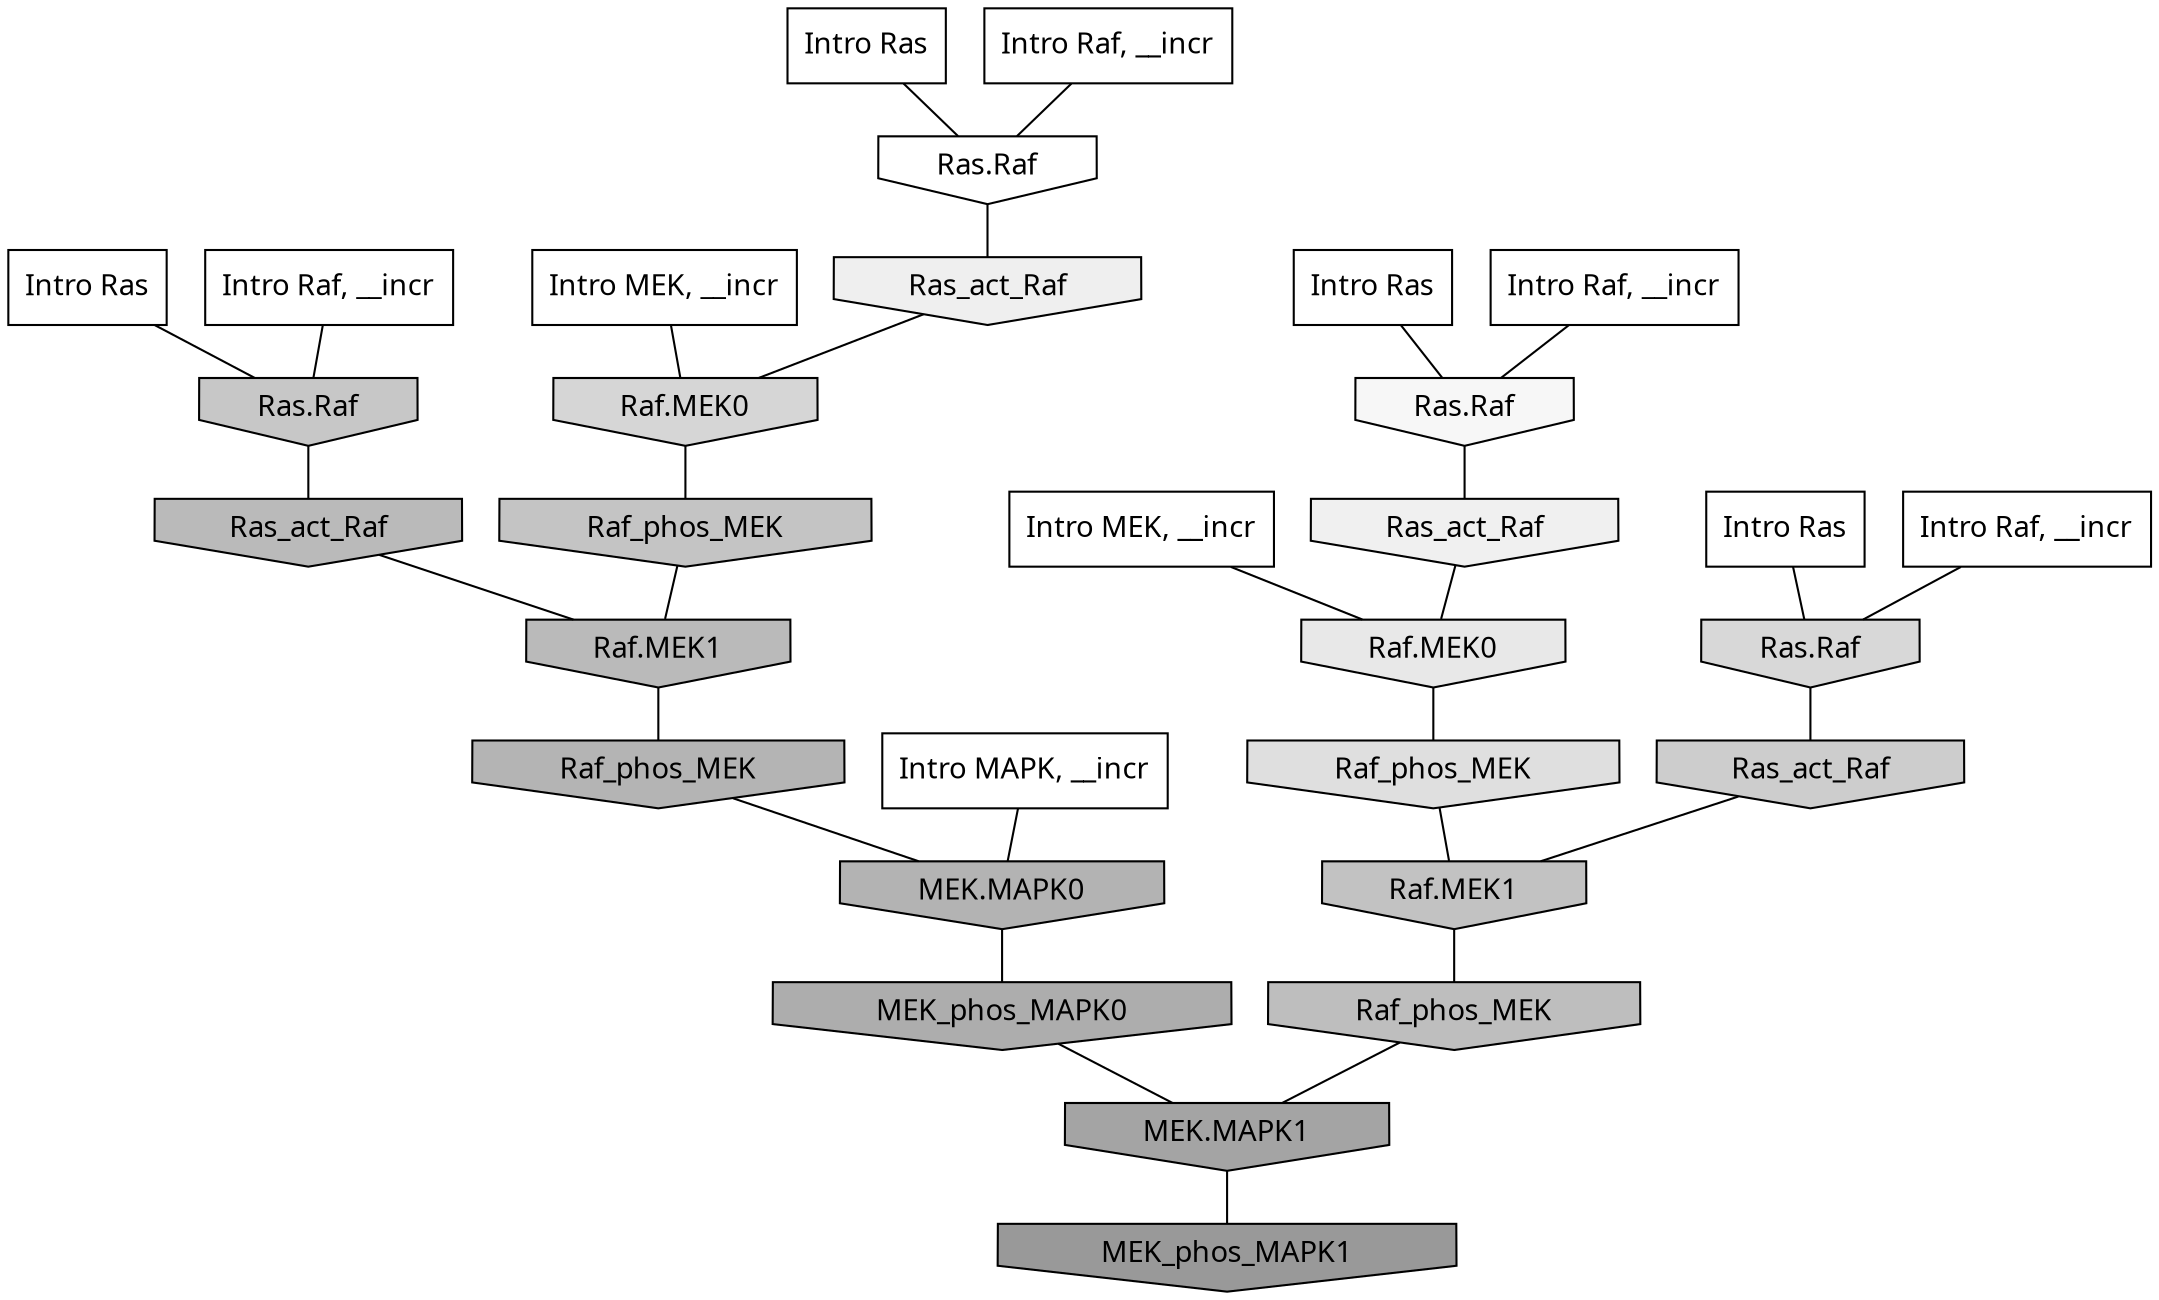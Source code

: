 digraph G{
  rankdir="TB";
  ranksep=0.30;
  node [fontname="CMU Serif"];
  edge [fontname="CMU Serif"];
  
  16 [label="Intro Ras", shape=rectangle, style=filled, fillcolor="0.000 0.000 1.000"]
  
  25 [label="Intro Ras", shape=rectangle, style=filled, fillcolor="0.000 0.000 1.000"]
  
  31 [label="Intro Ras", shape=rectangle, style=filled, fillcolor="0.000 0.000 1.000"]
  
  79 [label="Intro Ras", shape=rectangle, style=filled, fillcolor="0.000 0.000 1.000"]
  
  265 [label="Intro Raf, __incr", shape=rectangle, style=filled, fillcolor="0.000 0.000 1.000"]
  
  271 [label="Intro Raf, __incr", shape=rectangle, style=filled, fillcolor="0.000 0.000 1.000"]
  
  505 [label="Intro Raf, __incr", shape=rectangle, style=filled, fillcolor="0.000 0.000 1.000"]
  
  1010 [label="Intro Raf, __incr", shape=rectangle, style=filled, fillcolor="0.000 0.000 1.000"]
  
  1576 [label="Intro MEK, __incr", shape=rectangle, style=filled, fillcolor="0.000 0.000 1.000"]
  
  1712 [label="Intro MEK, __incr", shape=rectangle, style=filled, fillcolor="0.000 0.000 1.000"]
  
  2129 [label="Intro MAPK, __incr", shape=rectangle, style=filled, fillcolor="0.000 0.000 1.000"]
  
  3296 [label="Ras.Raf", shape=invhouse, style=filled, fillcolor="0.000 0.000 1.000"]
  
  3514 [label="Ras.Raf", shape=invhouse, style=filled, fillcolor="0.000 0.000 0.967"]
  
  3801 [label="Ras_act_Raf", shape=invhouse, style=filled, fillcolor="0.000 0.000 0.939"]
  
  3826 [label="Ras_act_Raf", shape=invhouse, style=filled, fillcolor="0.000 0.000 0.937"]
  
  4265 [label="Raf.MEK0", shape=invhouse, style=filled, fillcolor="0.000 0.000 0.909"]
  
  4829 [label="Raf_phos_MEK", shape=invhouse, style=filled, fillcolor="0.000 0.000 0.873"]
  
  5292 [label="Ras.Raf", shape=invhouse, style=filled, fillcolor="0.000 0.000 0.845"]
  
  5443 [label="Raf.MEK0", shape=invhouse, style=filled, fillcolor="0.000 0.000 0.837"]
  
  6044 [label="Ras_act_Raf", shape=invhouse, style=filled, fillcolor="0.000 0.000 0.804"]
  
  6574 [label="Ras.Raf", shape=invhouse, style=filled, fillcolor="0.000 0.000 0.781"]
  
  6987 [label="Raf_phos_MEK", shape=invhouse, style=filled, fillcolor="0.000 0.000 0.766"]
  
  7219 [label="Raf.MEK1", shape=invhouse, style=filled, fillcolor="0.000 0.000 0.758"]
  
  7681 [label="Raf_phos_MEK", shape=invhouse, style=filled, fillcolor="0.000 0.000 0.744"]
  
  8229 [label="Ras_act_Raf", shape=invhouse, style=filled, fillcolor="0.000 0.000 0.728"]
  
  8239 [label="Raf.MEK1", shape=invhouse, style=filled, fillcolor="0.000 0.000 0.728"]
  
  8972 [label="Raf_phos_MEK", shape=invhouse, style=filled, fillcolor="0.000 0.000 0.705"]
  
  9026 [label="MEK.MAPK0", shape=invhouse, style=filled, fillcolor="0.000 0.000 0.703"]
  
  10305 [label="MEK_phos_MAPK0", shape=invhouse, style=filled, fillcolor="0.000 0.000 0.676"]
  
  12153 [label="MEK.MAPK1", shape=invhouse, style=filled, fillcolor="0.000 0.000 0.641"]
  
  14965 [label="MEK_phos_MAPK1", shape=invhouse, style=filled, fillcolor="0.000 0.000 0.600"]
  
  
  12153 -> 14965 [dir=none, color="0.000 0.000 0.000"] 
  10305 -> 12153 [dir=none, color="0.000 0.000 0.000"] 
  9026 -> 10305 [dir=none, color="0.000 0.000 0.000"] 
  8972 -> 9026 [dir=none, color="0.000 0.000 0.000"] 
  8239 -> 8972 [dir=none, color="0.000 0.000 0.000"] 
  8229 -> 8239 [dir=none, color="0.000 0.000 0.000"] 
  7681 -> 12153 [dir=none, color="0.000 0.000 0.000"] 
  7219 -> 7681 [dir=none, color="0.000 0.000 0.000"] 
  6987 -> 8239 [dir=none, color="0.000 0.000 0.000"] 
  6574 -> 8229 [dir=none, color="0.000 0.000 0.000"] 
  6044 -> 7219 [dir=none, color="0.000 0.000 0.000"] 
  5443 -> 6987 [dir=none, color="0.000 0.000 0.000"] 
  5292 -> 6044 [dir=none, color="0.000 0.000 0.000"] 
  4829 -> 7219 [dir=none, color="0.000 0.000 0.000"] 
  4265 -> 4829 [dir=none, color="0.000 0.000 0.000"] 
  3826 -> 5443 [dir=none, color="0.000 0.000 0.000"] 
  3801 -> 4265 [dir=none, color="0.000 0.000 0.000"] 
  3514 -> 3801 [dir=none, color="0.000 0.000 0.000"] 
  3296 -> 3826 [dir=none, color="0.000 0.000 0.000"] 
  2129 -> 9026 [dir=none, color="0.000 0.000 0.000"] 
  1712 -> 4265 [dir=none, color="0.000 0.000 0.000"] 
  1576 -> 5443 [dir=none, color="0.000 0.000 0.000"] 
  1010 -> 6574 [dir=none, color="0.000 0.000 0.000"] 
  505 -> 3296 [dir=none, color="0.000 0.000 0.000"] 
  271 -> 3514 [dir=none, color="0.000 0.000 0.000"] 
  265 -> 5292 [dir=none, color="0.000 0.000 0.000"] 
  79 -> 3296 [dir=none, color="0.000 0.000 0.000"] 
  31 -> 3514 [dir=none, color="0.000 0.000 0.000"] 
  25 -> 5292 [dir=none, color="0.000 0.000 0.000"] 
  16 -> 6574 [dir=none, color="0.000 0.000 0.000"] 
  
  }
